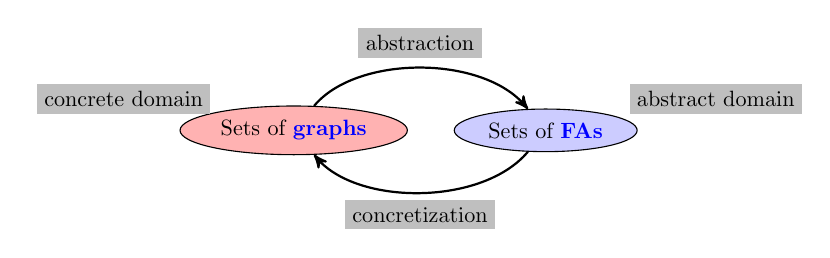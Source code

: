 \usetikzlibrary{calc,matrix,backgrounds,fit,shapes,arrows}
\begin{tikzpicture}[
  >=stealth',
	scale=0.8,
	transform shape
]

  \tikzstyle{greynote}=[fill=lightgray]

  \coordinate (sets of graphs) at (0mm,0mm);
  \coordinate (sets of fas) at (40mm,0mm);
  \coordinate (spline offset) at (0mm,12mm);

  \node[draw,shape=ellipse,fill=red!30] (p) at (sets of graphs) {Sets of \textcolor{blue}{\textbf{graphs}}};
  \node[draw,shape=ellipse,fill=blue!20] (q) at (sets of fas) {Sets of \textcolor{blue}{\textbf{FAs}}};

  \draw[->,thick] (p) .. controls ($(p) + 0.25*(q) - 0.25*(p) + (spline offset)$) and ($(p) + 0.75*(q) - 0.75*(p) + (spline offset)$) .. node (alpha) [greynote,yshift=4mm] {abstraction} (q);
  \draw[->,thick] (q) .. controls ($(q) + 0.25*(p) - 0.25*(q) - (spline offset)$) and ($(q) + 0.75*(p) - 0.75*(q) - (spline offset)$) .. node (gamma) [greynote,below,yshift=-1mm] {concretization} (p);

  \node (ap) [greynote, xshift=-8mm] at ($(sets of graphs) + (-19mm,5mm)$) {concrete domain};
  \node (aq) [greynote, xshift= 8mm] at ($(sets of fas) + (19mm,5mm)$) {abstract domain};
%  \node (aalpha) [greynote,above of=alpha, yshift=-2mm] {abstraction};
%  \node (agamma) [greynote,below of=gamma, yshift= 2mm] {concretization};

%  \draw[->] (aalpha) edge[color=red] (alpha);
%  \draw[->] (agamma) edge[color=red] (gamma);

\end{tikzpicture}
